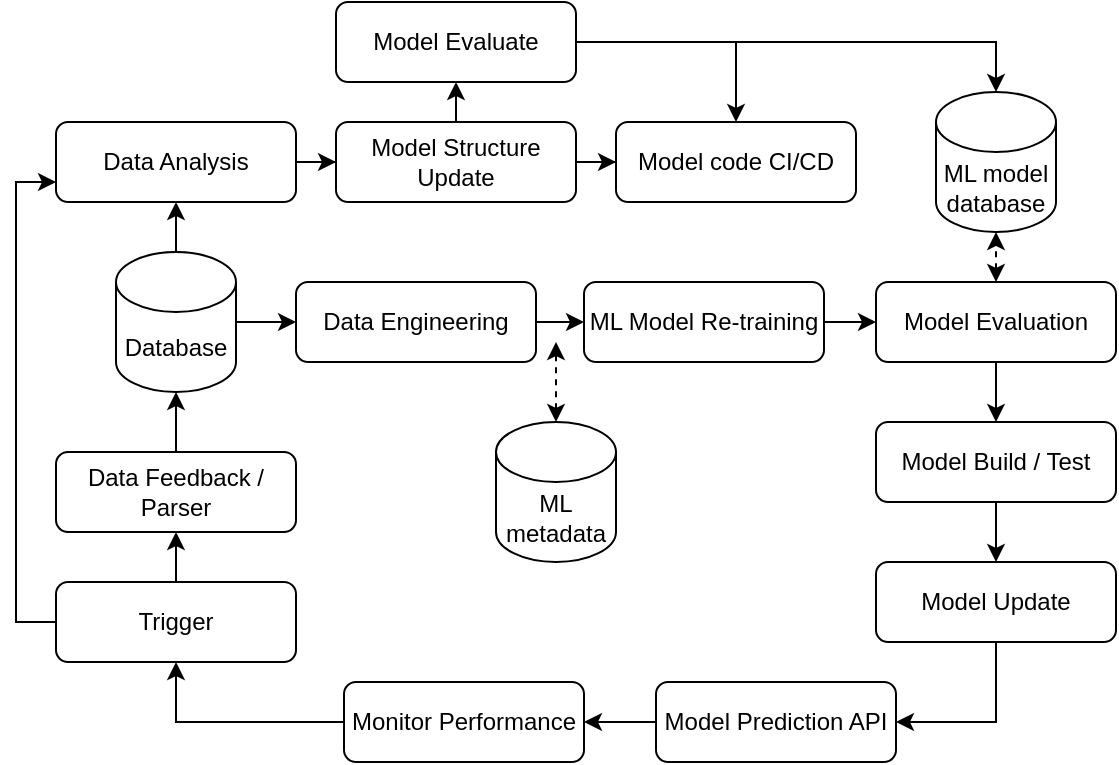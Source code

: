 <mxfile version="22.1.18" type="github">
  <diagram id="C5RBs43oDa-KdzZeNtuy" name="Page-1">
    <mxGraphModel dx="1104" dy="609" grid="1" gridSize="10" guides="1" tooltips="1" connect="1" arrows="1" fold="1" page="1" pageScale="1" pageWidth="827" pageHeight="1169" math="0" shadow="0">
      <root>
        <mxCell id="WIyWlLk6GJQsqaUBKTNV-0" />
        <mxCell id="WIyWlLk6GJQsqaUBKTNV-1" parent="WIyWlLk6GJQsqaUBKTNV-0" />
        <mxCell id="-03sk2IG4HcRB7QKTwQ4-4" value="" style="edgeStyle=orthogonalEdgeStyle;rounded=0;orthogonalLoop=1;jettySize=auto;html=1;" edge="1" parent="WIyWlLk6GJQsqaUBKTNV-1" source="WIyWlLk6GJQsqaUBKTNV-3" target="-03sk2IG4HcRB7QKTwQ4-1">
          <mxGeometry relative="1" as="geometry" />
        </mxCell>
        <mxCell id="WIyWlLk6GJQsqaUBKTNV-3" value="Data Engineering" style="rounded=1;whiteSpace=wrap;html=1;fontSize=12;glass=0;strokeWidth=1;shadow=0;" parent="WIyWlLk6GJQsqaUBKTNV-1" vertex="1">
          <mxGeometry x="270" y="290" width="120" height="40" as="geometry" />
        </mxCell>
        <mxCell id="-03sk2IG4HcRB7QKTwQ4-6" value="" style="edgeStyle=orthogonalEdgeStyle;rounded=0;orthogonalLoop=1;jettySize=auto;html=1;" edge="1" parent="WIyWlLk6GJQsqaUBKTNV-1" source="-03sk2IG4HcRB7QKTwQ4-0" target="WIyWlLk6GJQsqaUBKTNV-3">
          <mxGeometry relative="1" as="geometry" />
        </mxCell>
        <mxCell id="-03sk2IG4HcRB7QKTwQ4-25" value="" style="edgeStyle=orthogonalEdgeStyle;rounded=0;orthogonalLoop=1;jettySize=auto;html=1;" edge="1" parent="WIyWlLk6GJQsqaUBKTNV-1" source="-03sk2IG4HcRB7QKTwQ4-0" target="-03sk2IG4HcRB7QKTwQ4-23">
          <mxGeometry relative="1" as="geometry" />
        </mxCell>
        <mxCell id="-03sk2IG4HcRB7QKTwQ4-0" value="Database" style="shape=cylinder3;whiteSpace=wrap;html=1;boundedLbl=1;backgroundOutline=1;size=15;" vertex="1" parent="WIyWlLk6GJQsqaUBKTNV-1">
          <mxGeometry x="180" y="275" width="60" height="70" as="geometry" />
        </mxCell>
        <mxCell id="-03sk2IG4HcRB7QKTwQ4-5" value="" style="edgeStyle=orthogonalEdgeStyle;rounded=0;orthogonalLoop=1;jettySize=auto;html=1;" edge="1" parent="WIyWlLk6GJQsqaUBKTNV-1" source="-03sk2IG4HcRB7QKTwQ4-1" target="-03sk2IG4HcRB7QKTwQ4-2">
          <mxGeometry relative="1" as="geometry" />
        </mxCell>
        <mxCell id="-03sk2IG4HcRB7QKTwQ4-1" value="ML Model Re-training" style="rounded=1;whiteSpace=wrap;html=1;fontSize=12;glass=0;strokeWidth=1;shadow=0;" vertex="1" parent="WIyWlLk6GJQsqaUBKTNV-1">
          <mxGeometry x="414" y="290" width="120" height="40" as="geometry" />
        </mxCell>
        <mxCell id="-03sk2IG4HcRB7QKTwQ4-11" value="" style="edgeStyle=orthogonalEdgeStyle;rounded=0;orthogonalLoop=1;jettySize=auto;html=1;" edge="1" parent="WIyWlLk6GJQsqaUBKTNV-1" source="-03sk2IG4HcRB7QKTwQ4-2" target="-03sk2IG4HcRB7QKTwQ4-10">
          <mxGeometry relative="1" as="geometry" />
        </mxCell>
        <mxCell id="-03sk2IG4HcRB7QKTwQ4-2" value="Model Evaluation" style="rounded=1;whiteSpace=wrap;html=1;fontSize=12;glass=0;strokeWidth=1;shadow=0;" vertex="1" parent="WIyWlLk6GJQsqaUBKTNV-1">
          <mxGeometry x="560" y="290" width="120" height="40" as="geometry" />
        </mxCell>
        <mxCell id="-03sk2IG4HcRB7QKTwQ4-7" value="ML metadata" style="shape=cylinder3;whiteSpace=wrap;html=1;boundedLbl=1;backgroundOutline=1;size=15;" vertex="1" parent="WIyWlLk6GJQsqaUBKTNV-1">
          <mxGeometry x="370" y="360" width="60" height="70" as="geometry" />
        </mxCell>
        <mxCell id="-03sk2IG4HcRB7QKTwQ4-9" value="" style="endArrow=classic;startArrow=classic;html=1;rounded=0;dashed=1;exitX=0.5;exitY=0;exitDx=0;exitDy=0;exitPerimeter=0;strokeWidth=1;" edge="1" parent="WIyWlLk6GJQsqaUBKTNV-1" source="-03sk2IG4HcRB7QKTwQ4-7">
          <mxGeometry width="50" height="50" relative="1" as="geometry">
            <mxPoint x="390" y="340" as="sourcePoint" />
            <mxPoint x="400" y="320" as="targetPoint" />
          </mxGeometry>
        </mxCell>
        <mxCell id="-03sk2IG4HcRB7QKTwQ4-13" value="" style="edgeStyle=orthogonalEdgeStyle;rounded=0;orthogonalLoop=1;jettySize=auto;html=1;" edge="1" parent="WIyWlLk6GJQsqaUBKTNV-1" source="-03sk2IG4HcRB7QKTwQ4-10" target="-03sk2IG4HcRB7QKTwQ4-12">
          <mxGeometry relative="1" as="geometry" />
        </mxCell>
        <mxCell id="-03sk2IG4HcRB7QKTwQ4-10" value="Model Build / Test" style="rounded=1;whiteSpace=wrap;html=1;fontSize=12;glass=0;strokeWidth=1;shadow=0;" vertex="1" parent="WIyWlLk6GJQsqaUBKTNV-1">
          <mxGeometry x="560" y="360" width="120" height="40" as="geometry" />
        </mxCell>
        <mxCell id="-03sk2IG4HcRB7QKTwQ4-15" style="edgeStyle=orthogonalEdgeStyle;rounded=0;orthogonalLoop=1;jettySize=auto;html=1;entryX=1;entryY=0.5;entryDx=0;entryDy=0;exitX=0.5;exitY=1;exitDx=0;exitDy=0;" edge="1" parent="WIyWlLk6GJQsqaUBKTNV-1" source="-03sk2IG4HcRB7QKTwQ4-12" target="-03sk2IG4HcRB7QKTwQ4-14">
          <mxGeometry relative="1" as="geometry" />
        </mxCell>
        <mxCell id="-03sk2IG4HcRB7QKTwQ4-12" value="Model Update" style="rounded=1;whiteSpace=wrap;html=1;fontSize=12;glass=0;strokeWidth=1;shadow=0;" vertex="1" parent="WIyWlLk6GJQsqaUBKTNV-1">
          <mxGeometry x="560" y="430" width="120" height="40" as="geometry" />
        </mxCell>
        <mxCell id="-03sk2IG4HcRB7QKTwQ4-17" value="" style="edgeStyle=orthogonalEdgeStyle;rounded=0;orthogonalLoop=1;jettySize=auto;html=1;" edge="1" parent="WIyWlLk6GJQsqaUBKTNV-1" source="-03sk2IG4HcRB7QKTwQ4-14" target="-03sk2IG4HcRB7QKTwQ4-16">
          <mxGeometry relative="1" as="geometry" />
        </mxCell>
        <mxCell id="-03sk2IG4HcRB7QKTwQ4-14" value="Model Prediction API" style="rounded=1;whiteSpace=wrap;html=1;fontSize=12;glass=0;strokeWidth=1;shadow=0;" vertex="1" parent="WIyWlLk6GJQsqaUBKTNV-1">
          <mxGeometry x="450" y="490" width="120" height="40" as="geometry" />
        </mxCell>
        <mxCell id="-03sk2IG4HcRB7QKTwQ4-20" style="edgeStyle=orthogonalEdgeStyle;rounded=0;orthogonalLoop=1;jettySize=auto;html=1;entryX=0.5;entryY=1;entryDx=0;entryDy=0;" edge="1" parent="WIyWlLk6GJQsqaUBKTNV-1" source="-03sk2IG4HcRB7QKTwQ4-16" target="-03sk2IG4HcRB7QKTwQ4-18">
          <mxGeometry relative="1" as="geometry" />
        </mxCell>
        <mxCell id="-03sk2IG4HcRB7QKTwQ4-16" value="Monitor Performance" style="rounded=1;whiteSpace=wrap;html=1;fontSize=12;glass=0;strokeWidth=1;shadow=0;" vertex="1" parent="WIyWlLk6GJQsqaUBKTNV-1">
          <mxGeometry x="294" y="490" width="120" height="40" as="geometry" />
        </mxCell>
        <mxCell id="-03sk2IG4HcRB7QKTwQ4-21" value="" style="edgeStyle=orthogonalEdgeStyle;rounded=0;orthogonalLoop=1;jettySize=auto;html=1;" edge="1" parent="WIyWlLk6GJQsqaUBKTNV-1" source="-03sk2IG4HcRB7QKTwQ4-18" target="-03sk2IG4HcRB7QKTwQ4-19">
          <mxGeometry relative="1" as="geometry" />
        </mxCell>
        <mxCell id="-03sk2IG4HcRB7QKTwQ4-26" style="edgeStyle=orthogonalEdgeStyle;rounded=0;orthogonalLoop=1;jettySize=auto;html=1;entryX=0;entryY=0.75;entryDx=0;entryDy=0;" edge="1" parent="WIyWlLk6GJQsqaUBKTNV-1" source="-03sk2IG4HcRB7QKTwQ4-18" target="-03sk2IG4HcRB7QKTwQ4-23">
          <mxGeometry relative="1" as="geometry">
            <Array as="points">
              <mxPoint x="130" y="460" />
              <mxPoint x="130" y="240" />
            </Array>
          </mxGeometry>
        </mxCell>
        <mxCell id="-03sk2IG4HcRB7QKTwQ4-18" value="Trigger" style="rounded=1;whiteSpace=wrap;html=1;fontSize=12;glass=0;strokeWidth=1;shadow=0;" vertex="1" parent="WIyWlLk6GJQsqaUBKTNV-1">
          <mxGeometry x="150" y="440" width="120" height="40" as="geometry" />
        </mxCell>
        <mxCell id="-03sk2IG4HcRB7QKTwQ4-22" value="" style="edgeStyle=orthogonalEdgeStyle;rounded=0;orthogonalLoop=1;jettySize=auto;html=1;" edge="1" parent="WIyWlLk6GJQsqaUBKTNV-1" source="-03sk2IG4HcRB7QKTwQ4-19" target="-03sk2IG4HcRB7QKTwQ4-0">
          <mxGeometry relative="1" as="geometry" />
        </mxCell>
        <mxCell id="-03sk2IG4HcRB7QKTwQ4-19" value="Data Feedback / Parser" style="rounded=1;whiteSpace=wrap;html=1;fontSize=12;glass=0;strokeWidth=1;shadow=0;" vertex="1" parent="WIyWlLk6GJQsqaUBKTNV-1">
          <mxGeometry x="150" y="375" width="120" height="40" as="geometry" />
        </mxCell>
        <mxCell id="-03sk2IG4HcRB7QKTwQ4-27" value="" style="edgeStyle=orthogonalEdgeStyle;rounded=0;orthogonalLoop=1;jettySize=auto;html=1;" edge="1" parent="WIyWlLk6GJQsqaUBKTNV-1" source="-03sk2IG4HcRB7QKTwQ4-23" target="-03sk2IG4HcRB7QKTwQ4-24">
          <mxGeometry relative="1" as="geometry" />
        </mxCell>
        <mxCell id="-03sk2IG4HcRB7QKTwQ4-23" value="Data Analysis" style="rounded=1;whiteSpace=wrap;html=1;fontSize=12;glass=0;strokeWidth=1;shadow=0;" vertex="1" parent="WIyWlLk6GJQsqaUBKTNV-1">
          <mxGeometry x="150" y="210" width="120" height="40" as="geometry" />
        </mxCell>
        <mxCell id="-03sk2IG4HcRB7QKTwQ4-36" style="edgeStyle=orthogonalEdgeStyle;rounded=0;orthogonalLoop=1;jettySize=auto;html=1;exitX=0.5;exitY=0;exitDx=0;exitDy=0;entryX=0.5;entryY=1;entryDx=0;entryDy=0;" edge="1" parent="WIyWlLk6GJQsqaUBKTNV-1" source="-03sk2IG4HcRB7QKTwQ4-24" target="-03sk2IG4HcRB7QKTwQ4-34">
          <mxGeometry relative="1" as="geometry" />
        </mxCell>
        <mxCell id="-03sk2IG4HcRB7QKTwQ4-43" style="edgeStyle=orthogonalEdgeStyle;rounded=0;orthogonalLoop=1;jettySize=auto;html=1;entryX=0;entryY=0.5;entryDx=0;entryDy=0;" edge="1" parent="WIyWlLk6GJQsqaUBKTNV-1" source="-03sk2IG4HcRB7QKTwQ4-24" target="-03sk2IG4HcRB7QKTwQ4-35">
          <mxGeometry relative="1" as="geometry" />
        </mxCell>
        <mxCell id="-03sk2IG4HcRB7QKTwQ4-24" value="Model Structure Update" style="rounded=1;whiteSpace=wrap;html=1;fontSize=12;glass=0;strokeWidth=1;shadow=0;" vertex="1" parent="WIyWlLk6GJQsqaUBKTNV-1">
          <mxGeometry x="290" y="210" width="120" height="40" as="geometry" />
        </mxCell>
        <mxCell id="-03sk2IG4HcRB7QKTwQ4-29" value="ML model database" style="shape=cylinder3;whiteSpace=wrap;html=1;boundedLbl=1;backgroundOutline=1;size=15;" vertex="1" parent="WIyWlLk6GJQsqaUBKTNV-1">
          <mxGeometry x="590" y="195" width="60" height="70" as="geometry" />
        </mxCell>
        <mxCell id="-03sk2IG4HcRB7QKTwQ4-31" value="" style="endArrow=classic;startArrow=classic;html=1;rounded=0;dashed=1;exitX=0.5;exitY=0;exitDx=0;exitDy=0;strokeWidth=1;entryX=0.5;entryY=1;entryDx=0;entryDy=0;entryPerimeter=0;" edge="1" parent="WIyWlLk6GJQsqaUBKTNV-1" source="-03sk2IG4HcRB7QKTwQ4-2" target="-03sk2IG4HcRB7QKTwQ4-29">
          <mxGeometry width="50" height="50" relative="1" as="geometry">
            <mxPoint x="546.58" y="307" as="sourcePoint" />
            <mxPoint x="546.58" y="267" as="targetPoint" />
          </mxGeometry>
        </mxCell>
        <mxCell id="-03sk2IG4HcRB7QKTwQ4-42" style="edgeStyle=orthogonalEdgeStyle;rounded=0;orthogonalLoop=1;jettySize=auto;html=1;entryX=0.5;entryY=0;entryDx=0;entryDy=0;" edge="1" parent="WIyWlLk6GJQsqaUBKTNV-1" source="-03sk2IG4HcRB7QKTwQ4-34" target="-03sk2IG4HcRB7QKTwQ4-35">
          <mxGeometry relative="1" as="geometry" />
        </mxCell>
        <mxCell id="-03sk2IG4HcRB7QKTwQ4-44" style="edgeStyle=orthogonalEdgeStyle;rounded=0;orthogonalLoop=1;jettySize=auto;html=1;" edge="1" parent="WIyWlLk6GJQsqaUBKTNV-1" source="-03sk2IG4HcRB7QKTwQ4-34" target="-03sk2IG4HcRB7QKTwQ4-29">
          <mxGeometry relative="1" as="geometry" />
        </mxCell>
        <mxCell id="-03sk2IG4HcRB7QKTwQ4-34" value="Model Evaluate" style="rounded=1;whiteSpace=wrap;html=1;fontSize=12;glass=0;strokeWidth=1;shadow=0;" vertex="1" parent="WIyWlLk6GJQsqaUBKTNV-1">
          <mxGeometry x="290" y="150" width="120" height="40" as="geometry" />
        </mxCell>
        <mxCell id="-03sk2IG4HcRB7QKTwQ4-35" value="Model code CI/CD" style="rounded=1;whiteSpace=wrap;html=1;fontSize=12;glass=0;strokeWidth=1;shadow=0;" vertex="1" parent="WIyWlLk6GJQsqaUBKTNV-1">
          <mxGeometry x="430" y="210" width="120" height="40" as="geometry" />
        </mxCell>
      </root>
    </mxGraphModel>
  </diagram>
</mxfile>
